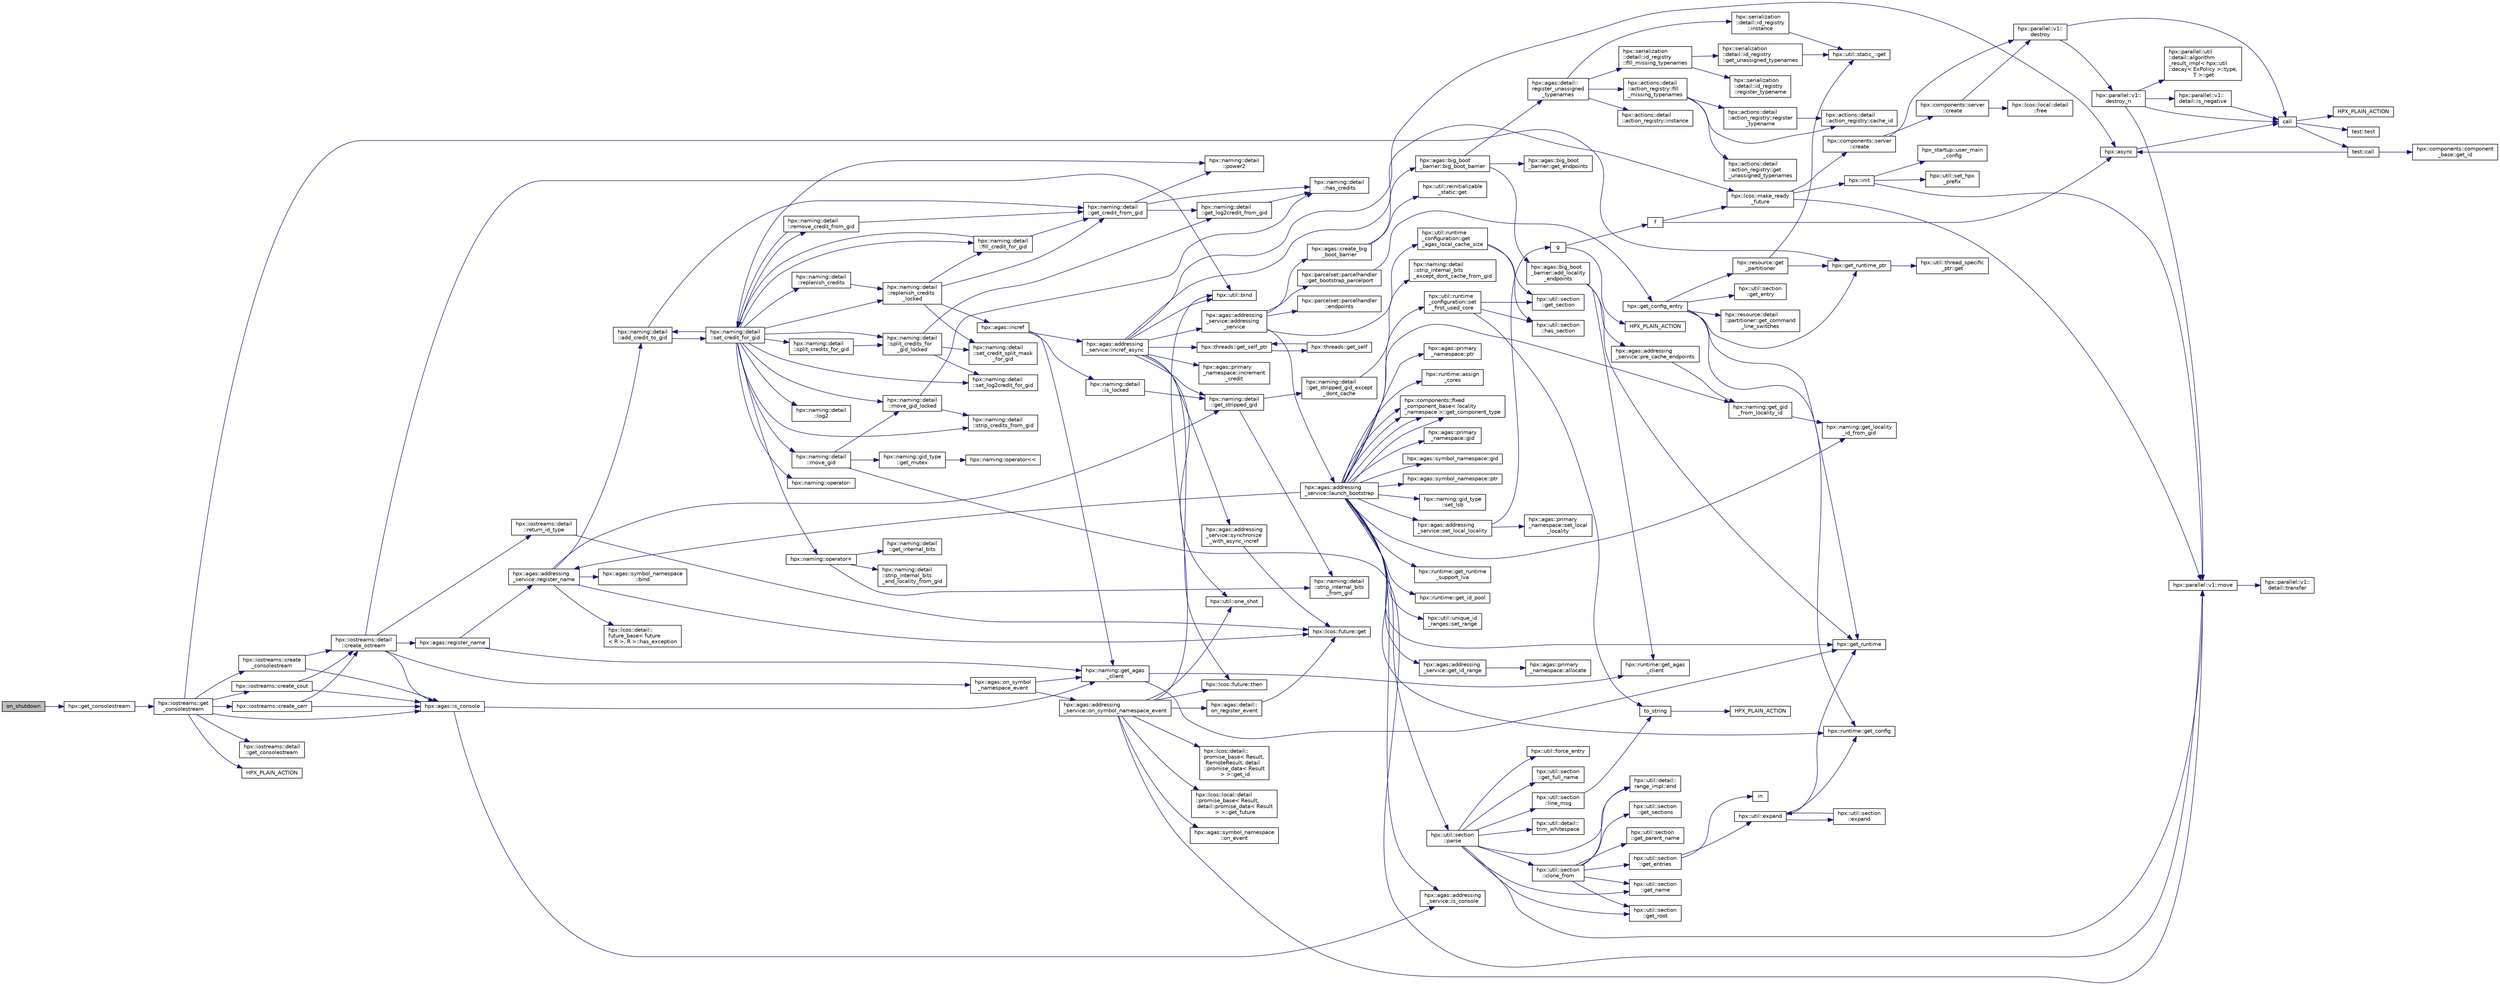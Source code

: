 digraph "on_shutdown"
{
  edge [fontname="Helvetica",fontsize="10",labelfontname="Helvetica",labelfontsize="10"];
  node [fontname="Helvetica",fontsize="10",shape=record];
  rankdir="LR";
  Node176 [label="on_shutdown",height=0.2,width=0.4,color="black", fillcolor="grey75", style="filled", fontcolor="black"];
  Node176 -> Node177 [color="midnightblue",fontsize="10",style="solid",fontname="Helvetica"];
  Node177 [label="hpx::get_consolestream",height=0.2,width=0.4,color="black", fillcolor="white", style="filled",URL="$d8/d83/namespacehpx.html#af305e0b2731f998440d87c7500187a11"];
  Node177 -> Node178 [color="midnightblue",fontsize="10",style="solid",fontname="Helvetica"];
  Node178 [label="hpx::iostreams::get\l_consolestream",height=0.2,width=0.4,color="black", fillcolor="white", style="filled",URL="$dd/d1d/namespacehpx_1_1iostreams.html#ac4a2ed792a4f5bdcb286ba83f5cd261d"];
  Node178 -> Node179 [color="midnightblue",fontsize="10",style="solid",fontname="Helvetica"];
  Node179 [label="hpx::get_runtime_ptr",height=0.2,width=0.4,color="black", fillcolor="white", style="filled",URL="$d8/d83/namespacehpx.html#af29daf2bb3e01b4d6495a1742b6cce64"];
  Node179 -> Node180 [color="midnightblue",fontsize="10",style="solid",fontname="Helvetica"];
  Node180 [label="hpx::util::thread_specific\l_ptr::get",height=0.2,width=0.4,color="black", fillcolor="white", style="filled",URL="$d4/d4c/structhpx_1_1util_1_1thread__specific__ptr.html#a3b27d8520710478aa41d1f74206bdba9"];
  Node178 -> Node181 [color="midnightblue",fontsize="10",style="solid",fontname="Helvetica"];
  Node181 [label="hpx::agas::is_console",height=0.2,width=0.4,color="black", fillcolor="white", style="filled",URL="$dc/d54/namespacehpx_1_1agas.html#ac23e2990c160d6483518a6af94bcf99c"];
  Node181 -> Node182 [color="midnightblue",fontsize="10",style="solid",fontname="Helvetica"];
  Node182 [label="hpx::naming::get_agas\l_client",height=0.2,width=0.4,color="black", fillcolor="white", style="filled",URL="$d4/dc9/namespacehpx_1_1naming.html#a0408fffd5d34b620712a801b0ae3b032"];
  Node182 -> Node183 [color="midnightblue",fontsize="10",style="solid",fontname="Helvetica"];
  Node183 [label="hpx::get_runtime",height=0.2,width=0.4,color="black", fillcolor="white", style="filled",URL="$d8/d83/namespacehpx.html#aef902cc6c7dd3b9fbadf34d1e850a070"];
  Node182 -> Node184 [color="midnightblue",fontsize="10",style="solid",fontname="Helvetica"];
  Node184 [label="hpx::runtime::get_agas\l_client",height=0.2,width=0.4,color="black", fillcolor="white", style="filled",URL="$d0/d7b/classhpx_1_1runtime.html#aeb5dddd30d6b9861669af8ad44d1a96a"];
  Node181 -> Node185 [color="midnightblue",fontsize="10",style="solid",fontname="Helvetica"];
  Node185 [label="hpx::agas::addressing\l_service::is_console",height=0.2,width=0.4,color="black", fillcolor="white", style="filled",URL="$db/d58/structhpx_1_1agas_1_1addressing__service.html#aab78f53372b45edb3de49e2030af215b",tooltip="Returns whether this addressing_service represents the console locality. "];
  Node178 -> Node186 [color="midnightblue",fontsize="10",style="solid",fontname="Helvetica"];
  Node186 [label="hpx::iostreams::detail\l::get_consolestream",height=0.2,width=0.4,color="black", fillcolor="white", style="filled",URL="$de/d26/namespacehpx_1_1iostreams_1_1detail.html#a001ac572ad8f4ac9f44d8e98afecdd0d"];
  Node178 -> Node187 [color="midnightblue",fontsize="10",style="solid",fontname="Helvetica"];
  Node187 [label="HPX_PLAIN_ACTION",height=0.2,width=0.4,color="black", fillcolor="white", style="filled",URL="$da/d60/standard__streams_8cpp.html#ae5c88ca0e97bd5d00d2e678700935db7"];
  Node178 -> Node188 [color="midnightblue",fontsize="10",style="solid",fontname="Helvetica"];
  Node188 [label="hpx::iostreams::create_cout",height=0.2,width=0.4,color="black", fillcolor="white", style="filled",URL="$dd/d1d/namespacehpx_1_1iostreams.html#a9a178fadf70f9b3c6f74274409a7bc69"];
  Node188 -> Node181 [color="midnightblue",fontsize="10",style="solid",fontname="Helvetica"];
  Node188 -> Node189 [color="midnightblue",fontsize="10",style="solid",fontname="Helvetica"];
  Node189 [label="hpx::iostreams::detail\l::create_ostream",height=0.2,width=0.4,color="black", fillcolor="white", style="filled",URL="$de/d26/namespacehpx_1_1iostreams_1_1detail.html#a2532c6c409d765cc96f0f062dd1807ea"];
  Node189 -> Node181 [color="midnightblue",fontsize="10",style="solid",fontname="Helvetica"];
  Node189 -> Node190 [color="midnightblue",fontsize="10",style="solid",fontname="Helvetica"];
  Node190 [label="hpx::agas::register_name",height=0.2,width=0.4,color="black", fillcolor="white", style="filled",URL="$dc/d54/namespacehpx_1_1agas.html#a3812793adbf5e7d8c6b468595ac0823f"];
  Node190 -> Node182 [color="midnightblue",fontsize="10",style="solid",fontname="Helvetica"];
  Node190 -> Node191 [color="midnightblue",fontsize="10",style="solid",fontname="Helvetica"];
  Node191 [label="hpx::agas::addressing\l_service::register_name",height=0.2,width=0.4,color="black", fillcolor="white", style="filled",URL="$db/d58/structhpx_1_1agas_1_1addressing__service.html#a5929d7fd681a5ed692bfbeaa503fc32d",tooltip="Register a global name with a global address (id) "];
  Node191 -> Node192 [color="midnightblue",fontsize="10",style="solid",fontname="Helvetica"];
  Node192 [label="hpx::agas::symbol_namespace\l::bind",height=0.2,width=0.4,color="black", fillcolor="white", style="filled",URL="$dd/d5e/structhpx_1_1agas_1_1symbol__namespace.html#a4c5b21f70ae191ad0169fe5ac06de532"];
  Node191 -> Node193 [color="midnightblue",fontsize="10",style="solid",fontname="Helvetica"];
  Node193 [label="hpx::naming::detail\l::get_stripped_gid",height=0.2,width=0.4,color="black", fillcolor="white", style="filled",URL="$d5/d18/namespacehpx_1_1naming_1_1detail.html#ad3a849cb7ebd5dccf9aefadccc21dd89"];
  Node193 -> Node194 [color="midnightblue",fontsize="10",style="solid",fontname="Helvetica"];
  Node194 [label="hpx::naming::detail\l::strip_internal_bits\l_from_gid",height=0.2,width=0.4,color="black", fillcolor="white", style="filled",URL="$d5/d18/namespacehpx_1_1naming_1_1detail.html#a95cca4d4bc82a9da3e804b225b03dfaf"];
  Node193 -> Node195 [color="midnightblue",fontsize="10",style="solid",fontname="Helvetica"];
  Node195 [label="hpx::naming::detail\l::get_stripped_gid_except\l_dont_cache",height=0.2,width=0.4,color="black", fillcolor="white", style="filled",URL="$d5/d18/namespacehpx_1_1naming_1_1detail.html#a1ab848588112d0f7fac377a15692c9cc"];
  Node195 -> Node196 [color="midnightblue",fontsize="10",style="solid",fontname="Helvetica"];
  Node196 [label="hpx::naming::detail\l::strip_internal_bits\l_except_dont_cache_from_gid",height=0.2,width=0.4,color="black", fillcolor="white", style="filled",URL="$d5/d18/namespacehpx_1_1naming_1_1detail.html#aabeb51a92376c6bfb9cf31bf9ff0c4cc"];
  Node191 -> Node197 [color="midnightblue",fontsize="10",style="solid",fontname="Helvetica"];
  Node197 [label="hpx::lcos::detail::\lfuture_base\< future\l\< R \>, R \>::has_exception",height=0.2,width=0.4,color="black", fillcolor="white", style="filled",URL="$d5/dd7/classhpx_1_1lcos_1_1detail_1_1future__base.html#aa95b01f70ad95706ae420ff1db2e5b99"];
  Node191 -> Node198 [color="midnightblue",fontsize="10",style="solid",fontname="Helvetica"];
  Node198 [label="hpx::lcos::future::get",height=0.2,width=0.4,color="black", fillcolor="white", style="filled",URL="$d0/d33/classhpx_1_1lcos_1_1future.html#a8c28269486d5620ac48af349f17bb41c"];
  Node191 -> Node199 [color="midnightblue",fontsize="10",style="solid",fontname="Helvetica"];
  Node199 [label="hpx::naming::detail\l::add_credit_to_gid",height=0.2,width=0.4,color="black", fillcolor="white", style="filled",URL="$d5/d18/namespacehpx_1_1naming_1_1detail.html#ab13848a91587535a393be4def980e832"];
  Node199 -> Node200 [color="midnightblue",fontsize="10",style="solid",fontname="Helvetica"];
  Node200 [label="hpx::naming::detail\l::get_credit_from_gid",height=0.2,width=0.4,color="black", fillcolor="white", style="filled",URL="$d5/d18/namespacehpx_1_1naming_1_1detail.html#ae3d27efe8c838d79e29020ed7c9fa25f"];
  Node200 -> Node201 [color="midnightblue",fontsize="10",style="solid",fontname="Helvetica"];
  Node201 [label="hpx::naming::detail\l::has_credits",height=0.2,width=0.4,color="black", fillcolor="white", style="filled",URL="$d5/d18/namespacehpx_1_1naming_1_1detail.html#afb823cf706d95f298c25af22fe39653b"];
  Node200 -> Node202 [color="midnightblue",fontsize="10",style="solid",fontname="Helvetica"];
  Node202 [label="hpx::naming::detail\l::power2",height=0.2,width=0.4,color="black", fillcolor="white", style="filled",URL="$d5/d18/namespacehpx_1_1naming_1_1detail.html#a084e318ac378f38778c0696da8cbdaac"];
  Node200 -> Node203 [color="midnightblue",fontsize="10",style="solid",fontname="Helvetica"];
  Node203 [label="hpx::naming::detail\l::get_log2credit_from_gid",height=0.2,width=0.4,color="black", fillcolor="white", style="filled",URL="$d5/d18/namespacehpx_1_1naming_1_1detail.html#a65b5a75f9576e0c15d372d20f0ed37d0"];
  Node203 -> Node201 [color="midnightblue",fontsize="10",style="solid",fontname="Helvetica"];
  Node199 -> Node204 [color="midnightblue",fontsize="10",style="solid",fontname="Helvetica"];
  Node204 [label="hpx::naming::detail\l::set_credit_for_gid",height=0.2,width=0.4,color="black", fillcolor="white", style="filled",URL="$d5/d18/namespacehpx_1_1naming_1_1detail.html#a87703193ff814a4e1c912e98e655ec51"];
  Node204 -> Node205 [color="midnightblue",fontsize="10",style="solid",fontname="Helvetica"];
  Node205 [label="hpx::naming::detail\l::log2",height=0.2,width=0.4,color="black", fillcolor="white", style="filled",URL="$d5/d18/namespacehpx_1_1naming_1_1detail.html#a10b972e46f78f4f24d7843d6f8554b5b"];
  Node204 -> Node202 [color="midnightblue",fontsize="10",style="solid",fontname="Helvetica"];
  Node204 -> Node206 [color="midnightblue",fontsize="10",style="solid",fontname="Helvetica"];
  Node206 [label="hpx::naming::detail\l::set_log2credit_for_gid",height=0.2,width=0.4,color="black", fillcolor="white", style="filled",URL="$d5/d18/namespacehpx_1_1naming_1_1detail.html#ac466e44115ff62134192cea0735b147e"];
  Node204 -> Node207 [color="midnightblue",fontsize="10",style="solid",fontname="Helvetica"];
  Node207 [label="hpx::naming::detail\l::strip_credits_from_gid",height=0.2,width=0.4,color="black", fillcolor="white", style="filled",URL="$d5/d18/namespacehpx_1_1naming_1_1detail.html#a422b12b60e5f7844b224dd68cf8cae8e"];
  Node204 -> Node199 [color="midnightblue",fontsize="10",style="solid",fontname="Helvetica"];
  Node204 -> Node208 [color="midnightblue",fontsize="10",style="solid",fontname="Helvetica"];
  Node208 [label="hpx::naming::detail\l::remove_credit_from_gid",height=0.2,width=0.4,color="black", fillcolor="white", style="filled",URL="$d5/d18/namespacehpx_1_1naming_1_1detail.html#a3ccb4b028c2c757c0fabdfe58ac07e47"];
  Node208 -> Node200 [color="midnightblue",fontsize="10",style="solid",fontname="Helvetica"];
  Node208 -> Node204 [color="midnightblue",fontsize="10",style="solid",fontname="Helvetica"];
  Node204 -> Node209 [color="midnightblue",fontsize="10",style="solid",fontname="Helvetica"];
  Node209 [label="hpx::naming::detail\l::fill_credit_for_gid",height=0.2,width=0.4,color="black", fillcolor="white", style="filled",URL="$d5/d18/namespacehpx_1_1naming_1_1detail.html#a3ec890e6a5b5c8fbd21b11dfe7e50352"];
  Node209 -> Node200 [color="midnightblue",fontsize="10",style="solid",fontname="Helvetica"];
  Node209 -> Node204 [color="midnightblue",fontsize="10",style="solid",fontname="Helvetica"];
  Node204 -> Node210 [color="midnightblue",fontsize="10",style="solid",fontname="Helvetica"];
  Node210 [label="hpx::naming::detail\l::move_gid",height=0.2,width=0.4,color="black", fillcolor="white", style="filled",URL="$d5/d18/namespacehpx_1_1naming_1_1detail.html#aade6b5eb4f9361377b0a427cd8bffdca"];
  Node210 -> Node211 [color="midnightblue",fontsize="10",style="solid",fontname="Helvetica"];
  Node211 [label="hpx::naming::gid_type\l::get_mutex",height=0.2,width=0.4,color="black", fillcolor="white", style="filled",URL="$d3/d67/structhpx_1_1naming_1_1gid__type.html#a25f1f7d247b4ec6e77e577400bbbc18f"];
  Node211 -> Node212 [color="midnightblue",fontsize="10",style="solid",fontname="Helvetica"];
  Node212 [label="hpx::naming::operator\<\<",height=0.2,width=0.4,color="black", fillcolor="white", style="filled",URL="$d4/dc9/namespacehpx_1_1naming.html#ad9103d927583be9fcc218e045ad2a6e6"];
  Node210 -> Node213 [color="midnightblue",fontsize="10",style="solid",fontname="Helvetica"];
  Node213 [label="hpx::naming::detail\l::move_gid_locked",height=0.2,width=0.4,color="black", fillcolor="white", style="filled",URL="$d5/d18/namespacehpx_1_1naming_1_1detail.html#ade50f3a7ea7970594a107017d9781f45"];
  Node213 -> Node201 [color="midnightblue",fontsize="10",style="solid",fontname="Helvetica"];
  Node213 -> Node207 [color="midnightblue",fontsize="10",style="solid",fontname="Helvetica"];
  Node210 -> Node214 [color="midnightblue",fontsize="10",style="solid",fontname="Helvetica"];
  Node214 [label="hpx::parallel::v1::move",height=0.2,width=0.4,color="black", fillcolor="white", style="filled",URL="$db/db9/namespacehpx_1_1parallel_1_1v1.html#aa7c4ede081ce786c9d1eb1adff495cfc"];
  Node214 -> Node215 [color="midnightblue",fontsize="10",style="solid",fontname="Helvetica"];
  Node215 [label="hpx::parallel::v1::\ldetail::transfer",height=0.2,width=0.4,color="black", fillcolor="white", style="filled",URL="$d2/ddd/namespacehpx_1_1parallel_1_1v1_1_1detail.html#ab1b56a05e1885ca7cc7ffa1804dd2f3c"];
  Node204 -> Node213 [color="midnightblue",fontsize="10",style="solid",fontname="Helvetica"];
  Node204 -> Node216 [color="midnightblue",fontsize="10",style="solid",fontname="Helvetica"];
  Node216 [label="hpx::naming::detail\l::replenish_credits",height=0.2,width=0.4,color="black", fillcolor="white", style="filled",URL="$d5/d18/namespacehpx_1_1naming_1_1detail.html#aab806d937bd01894af129d3d3cbb22f4"];
  Node216 -> Node217 [color="midnightblue",fontsize="10",style="solid",fontname="Helvetica"];
  Node217 [label="hpx::naming::detail\l::replenish_credits\l_locked",height=0.2,width=0.4,color="black", fillcolor="white", style="filled",URL="$d5/d18/namespacehpx_1_1naming_1_1detail.html#a011ed4fa9a2f4d4319adc54943fa03d6"];
  Node217 -> Node200 [color="midnightblue",fontsize="10",style="solid",fontname="Helvetica"];
  Node217 -> Node209 [color="midnightblue",fontsize="10",style="solid",fontname="Helvetica"];
  Node217 -> Node218 [color="midnightblue",fontsize="10",style="solid",fontname="Helvetica"];
  Node218 [label="hpx::naming::detail\l::set_credit_split_mask\l_for_gid",height=0.2,width=0.4,color="black", fillcolor="white", style="filled",URL="$d5/d18/namespacehpx_1_1naming_1_1detail.html#a514fb4fd603d267bd438c27ea2fb1e7d"];
  Node217 -> Node219 [color="midnightblue",fontsize="10",style="solid",fontname="Helvetica"];
  Node219 [label="hpx::agas::incref",height=0.2,width=0.4,color="black", fillcolor="white", style="filled",URL="$dc/d54/namespacehpx_1_1agas.html#aad81d2ea721c1a5692e243ef07bf164f"];
  Node219 -> Node220 [color="midnightblue",fontsize="10",style="solid",fontname="Helvetica"];
  Node220 [label="hpx::naming::detail\l::is_locked",height=0.2,width=0.4,color="black", fillcolor="white", style="filled",URL="$d5/d18/namespacehpx_1_1naming_1_1detail.html#a721ab5a11bd11a37b0c905ea3fe0a6d7"];
  Node220 -> Node193 [color="midnightblue",fontsize="10",style="solid",fontname="Helvetica"];
  Node219 -> Node182 [color="midnightblue",fontsize="10",style="solid",fontname="Helvetica"];
  Node219 -> Node221 [color="midnightblue",fontsize="10",style="solid",fontname="Helvetica"];
  Node221 [label="hpx::agas::addressing\l_service::incref_async",height=0.2,width=0.4,color="black", fillcolor="white", style="filled",URL="$db/d58/structhpx_1_1agas_1_1addressing__service.html#adae9df2634cf648f129f203c3678c1c1",tooltip="Increment the global reference count for the given id. "];
  Node221 -> Node193 [color="midnightblue",fontsize="10",style="solid",fontname="Helvetica"];
  Node221 -> Node222 [color="midnightblue",fontsize="10",style="solid",fontname="Helvetica"];
  Node222 [label="hpx::threads::get_self_ptr",height=0.2,width=0.4,color="black", fillcolor="white", style="filled",URL="$d7/d28/namespacehpx_1_1threads.html#a22877ae347ad884cde3a51397dad6c53"];
  Node222 -> Node223 [color="midnightblue",fontsize="10",style="solid",fontname="Helvetica"];
  Node223 [label="hpx::threads::get_self",height=0.2,width=0.4,color="black", fillcolor="white", style="filled",URL="$d7/d28/namespacehpx_1_1threads.html#a07daf4d6d29233f20d66d41ab7b5b8e8"];
  Node223 -> Node222 [color="midnightblue",fontsize="10",style="solid",fontname="Helvetica"];
  Node221 -> Node224 [color="midnightblue",fontsize="10",style="solid",fontname="Helvetica"];
  Node224 [label="hpx::agas::addressing\l_service::addressing\l_service",height=0.2,width=0.4,color="black", fillcolor="white", style="filled",URL="$db/d58/structhpx_1_1agas_1_1addressing__service.html#a4cd885b12c530009f44f7372c197d54f"];
  Node224 -> Node225 [color="midnightblue",fontsize="10",style="solid",fontname="Helvetica"];
  Node225 [label="hpx::util::runtime\l_configuration::get\l_agas_local_cache_size",height=0.2,width=0.4,color="black", fillcolor="white", style="filled",URL="$d8/d70/classhpx_1_1util_1_1runtime__configuration.html#a5fc409d10bc5e063fde7992fb2d8eefe"];
  Node225 -> Node226 [color="midnightblue",fontsize="10",style="solid",fontname="Helvetica"];
  Node226 [label="hpx::util::section\l::has_section",height=0.2,width=0.4,color="black", fillcolor="white", style="filled",URL="$dd/de4/classhpx_1_1util_1_1section.html#a2ef0091925e5c2e3fda235bff644cdb4"];
  Node225 -> Node227 [color="midnightblue",fontsize="10",style="solid",fontname="Helvetica"];
  Node227 [label="hpx::util::section\l::get_section",height=0.2,width=0.4,color="black", fillcolor="white", style="filled",URL="$dd/de4/classhpx_1_1util_1_1section.html#a3506cc01fb5453b2176f4747352c5517"];
  Node224 -> Node228 [color="midnightblue",fontsize="10",style="solid",fontname="Helvetica"];
  Node228 [label="hpx::parcelset::parcelhandler\l::get_bootstrap_parcelport",height=0.2,width=0.4,color="black", fillcolor="white", style="filled",URL="$d4/d2f/classhpx_1_1parcelset_1_1parcelhandler.html#aac412291f000080f2496f288b97b7859"];
  Node228 -> Node229 [color="midnightblue",fontsize="10",style="solid",fontname="Helvetica"];
  Node229 [label="hpx::get_config_entry",height=0.2,width=0.4,color="black", fillcolor="white", style="filled",URL="$d8/d83/namespacehpx.html#a097240e6744bc8905f708932da401835",tooltip="Retrieve the string value of a configuration entry given by key. "];
  Node229 -> Node179 [color="midnightblue",fontsize="10",style="solid",fontname="Helvetica"];
  Node229 -> Node183 [color="midnightblue",fontsize="10",style="solid",fontname="Helvetica"];
  Node229 -> Node230 [color="midnightblue",fontsize="10",style="solid",fontname="Helvetica"];
  Node230 [label="hpx::runtime::get_config",height=0.2,width=0.4,color="black", fillcolor="white", style="filled",URL="$d0/d7b/classhpx_1_1runtime.html#a0bfe0241e54b1fe1dd4ec181d944de43",tooltip="access configuration information "];
  Node229 -> Node231 [color="midnightblue",fontsize="10",style="solid",fontname="Helvetica"];
  Node231 [label="hpx::util::section\l::get_entry",height=0.2,width=0.4,color="black", fillcolor="white", style="filled",URL="$dd/de4/classhpx_1_1util_1_1section.html#a02ac2ca2a4490347405dec03df46af88"];
  Node229 -> Node232 [color="midnightblue",fontsize="10",style="solid",fontname="Helvetica"];
  Node232 [label="hpx::resource::get\l_partitioner",height=0.2,width=0.4,color="black", fillcolor="white", style="filled",URL="$dd/da5/namespacehpx_1_1resource.html#af91354c369d9a22a00581d6b6da7d0ee"];
  Node232 -> Node233 [color="midnightblue",fontsize="10",style="solid",fontname="Helvetica"];
  Node233 [label="hpx::util::static_::get",height=0.2,width=0.4,color="black", fillcolor="white", style="filled",URL="$d3/dbb/structhpx_1_1util_1_1static__.html#a2967c633948a3bf17a3b5405ef5a8318"];
  Node232 -> Node179 [color="midnightblue",fontsize="10",style="solid",fontname="Helvetica"];
  Node229 -> Node234 [color="midnightblue",fontsize="10",style="solid",fontname="Helvetica"];
  Node234 [label="hpx::resource::detail\l::partitioner::get_command\l_line_switches",height=0.2,width=0.4,color="black", fillcolor="white", style="filled",URL="$d0/dab/classhpx_1_1resource_1_1detail_1_1partitioner.html#a16fe01dd59b2c89bd556788b5713522e"];
  Node224 -> Node235 [color="midnightblue",fontsize="10",style="solid",fontname="Helvetica"];
  Node235 [label="hpx::agas::create_big\l_boot_barrier",height=0.2,width=0.4,color="black", fillcolor="white", style="filled",URL="$dc/d54/namespacehpx_1_1agas.html#a272f64deb448ea9613501a5b3458a57f"];
  Node235 -> Node236 [color="midnightblue",fontsize="10",style="solid",fontname="Helvetica"];
  Node236 [label="hpx::util::reinitializable\l_static::get",height=0.2,width=0.4,color="black", fillcolor="white", style="filled",URL="$d2/db7/structhpx_1_1util_1_1reinitializable__static.html#a2c616d22a193ed9d3b0b58d4203b3809"];
  Node235 -> Node237 [color="midnightblue",fontsize="10",style="solid",fontname="Helvetica"];
  Node237 [label="hpx::agas::big_boot\l_barrier::big_boot_barrier",height=0.2,width=0.4,color="black", fillcolor="white", style="filled",URL="$d8/db6/structhpx_1_1agas_1_1big__boot__barrier.html#ab00f39b77e1ae054dddeab796ac49a07"];
  Node237 -> Node238 [color="midnightblue",fontsize="10",style="solid",fontname="Helvetica"];
  Node238 [label="hpx::agas::detail::\lregister_unassigned\l_typenames",height=0.2,width=0.4,color="black", fillcolor="white", style="filled",URL="$dd/dd0/namespacehpx_1_1agas_1_1detail.html#a69a4d9fbe321b26f2eeeacaae98c05bb"];
  Node238 -> Node239 [color="midnightblue",fontsize="10",style="solid",fontname="Helvetica"];
  Node239 [label="hpx::serialization\l::detail::id_registry\l::instance",height=0.2,width=0.4,color="black", fillcolor="white", style="filled",URL="$dc/d9a/classhpx_1_1serialization_1_1detail_1_1id__registry.html#ab5118609f28337b2a71e7ac63399a2dc"];
  Node239 -> Node233 [color="midnightblue",fontsize="10",style="solid",fontname="Helvetica"];
  Node238 -> Node240 [color="midnightblue",fontsize="10",style="solid",fontname="Helvetica"];
  Node240 [label="hpx::serialization\l::detail::id_registry\l::fill_missing_typenames",height=0.2,width=0.4,color="black", fillcolor="white", style="filled",URL="$dc/d9a/classhpx_1_1serialization_1_1detail_1_1id__registry.html#a80cd98a900de5a5347cf51ab710ed1be"];
  Node240 -> Node241 [color="midnightblue",fontsize="10",style="solid",fontname="Helvetica"];
  Node241 [label="hpx::serialization\l::detail::id_registry\l::get_unassigned_typenames",height=0.2,width=0.4,color="black", fillcolor="white", style="filled",URL="$dc/d9a/classhpx_1_1serialization_1_1detail_1_1id__registry.html#a667f38001517e0031e3421b1f6719baf"];
  Node241 -> Node233 [color="midnightblue",fontsize="10",style="solid",fontname="Helvetica"];
  Node240 -> Node242 [color="midnightblue",fontsize="10",style="solid",fontname="Helvetica"];
  Node242 [label="hpx::serialization\l::detail::id_registry\l::register_typename",height=0.2,width=0.4,color="black", fillcolor="white", style="filled",URL="$dc/d9a/classhpx_1_1serialization_1_1detail_1_1id__registry.html#a3ecf46288bd104ca800605842a269fd6"];
  Node238 -> Node243 [color="midnightblue",fontsize="10",style="solid",fontname="Helvetica"];
  Node243 [label="hpx::actions::detail\l::action_registry::instance",height=0.2,width=0.4,color="black", fillcolor="white", style="filled",URL="$d6/d07/structhpx_1_1actions_1_1detail_1_1action__registry.html#a4d8a8074f8a91fdc5a62e8067ef6472c"];
  Node238 -> Node244 [color="midnightblue",fontsize="10",style="solid",fontname="Helvetica"];
  Node244 [label="hpx::actions::detail\l::action_registry::fill\l_missing_typenames",height=0.2,width=0.4,color="black", fillcolor="white", style="filled",URL="$d6/d07/structhpx_1_1actions_1_1detail_1_1action__registry.html#ad0b2659af6636d76d4b39d64eac81e3c"];
  Node244 -> Node245 [color="midnightblue",fontsize="10",style="solid",fontname="Helvetica"];
  Node245 [label="hpx::actions::detail\l::action_registry::get\l_unassigned_typenames",height=0.2,width=0.4,color="black", fillcolor="white", style="filled",URL="$d6/d07/structhpx_1_1actions_1_1detail_1_1action__registry.html#a5216619c74ba5ee2d7a82626fe3f42cd"];
  Node244 -> Node246 [color="midnightblue",fontsize="10",style="solid",fontname="Helvetica"];
  Node246 [label="hpx::actions::detail\l::action_registry::register\l_typename",height=0.2,width=0.4,color="black", fillcolor="white", style="filled",URL="$d6/d07/structhpx_1_1actions_1_1detail_1_1action__registry.html#a7352d14b8ad4d97a880c8ff247f0e04a"];
  Node246 -> Node247 [color="midnightblue",fontsize="10",style="solid",fontname="Helvetica"];
  Node247 [label="hpx::actions::detail\l::action_registry::cache_id",height=0.2,width=0.4,color="black", fillcolor="white", style="filled",URL="$d6/d07/structhpx_1_1actions_1_1detail_1_1action__registry.html#a241539d91aa05a0cb41e6949b4f7ffb6"];
  Node244 -> Node247 [color="midnightblue",fontsize="10",style="solid",fontname="Helvetica"];
  Node237 -> Node248 [color="midnightblue",fontsize="10",style="solid",fontname="Helvetica"];
  Node248 [label="hpx::agas::big_boot\l_barrier::add_locality\l_endpoints",height=0.2,width=0.4,color="black", fillcolor="white", style="filled",URL="$d8/db6/structhpx_1_1agas_1_1big__boot__barrier.html#aedb4d5066f5ee188b4b2e7476bde8f35"];
  Node248 -> Node183 [color="midnightblue",fontsize="10",style="solid",fontname="Helvetica"];
  Node248 -> Node184 [color="midnightblue",fontsize="10",style="solid",fontname="Helvetica"];
  Node248 -> Node249 [color="midnightblue",fontsize="10",style="solid",fontname="Helvetica"];
  Node249 [label="hpx::agas::addressing\l_service::pre_cache_endpoints",height=0.2,width=0.4,color="black", fillcolor="white", style="filled",URL="$db/d58/structhpx_1_1agas_1_1addressing__service.html#a9384e7f70c49705ea11e55718c144ee4"];
  Node249 -> Node250 [color="midnightblue",fontsize="10",style="solid",fontname="Helvetica"];
  Node250 [label="hpx::naming::get_gid\l_from_locality_id",height=0.2,width=0.4,color="black", fillcolor="white", style="filled",URL="$d4/dc9/namespacehpx_1_1naming.html#ae50a3ecdb5854b6a25a556ebc9830541"];
  Node250 -> Node251 [color="midnightblue",fontsize="10",style="solid",fontname="Helvetica"];
  Node251 [label="hpx::naming::get_locality\l_id_from_gid",height=0.2,width=0.4,color="black", fillcolor="white", style="filled",URL="$d4/dc9/namespacehpx_1_1naming.html#a7fd43037784560bd04fda9b49e33529f"];
  Node237 -> Node252 [color="midnightblue",fontsize="10",style="solid",fontname="Helvetica"];
  Node252 [label="hpx::agas::big_boot\l_barrier::get_endpoints",height=0.2,width=0.4,color="black", fillcolor="white", style="filled",URL="$d8/db6/structhpx_1_1agas_1_1big__boot__barrier.html#a019606b912a47e77062cd7de28adb428"];
  Node224 -> Node253 [color="midnightblue",fontsize="10",style="solid",fontname="Helvetica"];
  Node253 [label="hpx::parcelset::parcelhandler\l::endpoints",height=0.2,width=0.4,color="black", fillcolor="white", style="filled",URL="$d4/d2f/classhpx_1_1parcelset_1_1parcelhandler.html#a7a79973ee047c9a655e7517b89d78558",tooltip="return the endpoints associated with this parcelhandler "];
  Node224 -> Node254 [color="midnightblue",fontsize="10",style="solid",fontname="Helvetica"];
  Node254 [label="hpx::agas::addressing\l_service::launch_bootstrap",height=0.2,width=0.4,color="black", fillcolor="white", style="filled",URL="$db/d58/structhpx_1_1agas_1_1addressing__service.html#a664380be3597d3ca31677b2ae5800e76"];
  Node254 -> Node255 [color="midnightblue",fontsize="10",style="solid",fontname="Helvetica"];
  Node255 [label="hpx::agas::primary\l_namespace::ptr",height=0.2,width=0.4,color="black", fillcolor="white", style="filled",URL="$d1/d43/structhpx_1_1agas_1_1primary__namespace.html#a977601f2c79f10b3aef3db56fb3aad0d"];
  Node254 -> Node183 [color="midnightblue",fontsize="10",style="solid",fontname="Helvetica"];
  Node254 -> Node250 [color="midnightblue",fontsize="10",style="solid",fontname="Helvetica"];
  Node254 -> Node256 [color="midnightblue",fontsize="10",style="solid",fontname="Helvetica"];
  Node256 [label="hpx::agas::addressing\l_service::set_local_locality",height=0.2,width=0.4,color="black", fillcolor="white", style="filled",URL="$db/d58/structhpx_1_1agas_1_1addressing__service.html#a262a9982f31caacd5c605b643f2cc081"];
  Node256 -> Node257 [color="midnightblue",fontsize="10",style="solid",fontname="Helvetica"];
  Node257 [label="g",height=0.2,width=0.4,color="black", fillcolor="white", style="filled",URL="$da/d17/cxx11__noexcept_8cpp.html#a96f5ebe659f57f5faa7343c54f8ea39a"];
  Node257 -> Node258 [color="midnightblue",fontsize="10",style="solid",fontname="Helvetica"];
  Node258 [label="f",height=0.2,width=0.4,color="black", fillcolor="white", style="filled",URL="$d4/d13/async__unwrap__1037_8cpp.html#a02a6b0b4f77af9f69a841dc8262b0cd0"];
  Node258 -> Node259 [color="midnightblue",fontsize="10",style="solid",fontname="Helvetica"];
  Node259 [label="hpx::async",height=0.2,width=0.4,color="black", fillcolor="white", style="filled",URL="$d8/d83/namespacehpx.html#acb7d8e37b73b823956ce144f9a57eaa4"];
  Node259 -> Node260 [color="midnightblue",fontsize="10",style="solid",fontname="Helvetica"];
  Node260 [label="call",height=0.2,width=0.4,color="black", fillcolor="white", style="filled",URL="$d2/d67/promise__1620_8cpp.html#a58357f0b82bc761e1d0b9091ed563a70"];
  Node260 -> Node261 [color="midnightblue",fontsize="10",style="solid",fontname="Helvetica"];
  Node261 [label="test::test",height=0.2,width=0.4,color="black", fillcolor="white", style="filled",URL="$d8/d89/structtest.html#ab42d5ece712d716b04cb3f686f297a26"];
  Node260 -> Node262 [color="midnightblue",fontsize="10",style="solid",fontname="Helvetica"];
  Node262 [label="HPX_PLAIN_ACTION",height=0.2,width=0.4,color="black", fillcolor="white", style="filled",URL="$d2/d67/promise__1620_8cpp.html#ab96aab827a4b1fcaf66cfe0ba83fef23"];
  Node260 -> Node263 [color="midnightblue",fontsize="10",style="solid",fontname="Helvetica"];
  Node263 [label="test::call",height=0.2,width=0.4,color="black", fillcolor="white", style="filled",URL="$d8/d89/structtest.html#aeb29e7ed6518b9426ccf1344c52620ae"];
  Node263 -> Node259 [color="midnightblue",fontsize="10",style="solid",fontname="Helvetica"];
  Node263 -> Node264 [color="midnightblue",fontsize="10",style="solid",fontname="Helvetica"];
  Node264 [label="hpx::components::component\l_base::get_id",height=0.2,width=0.4,color="black", fillcolor="white", style="filled",URL="$d2/de6/classhpx_1_1components_1_1component__base.html#a4c8fd93514039bdf01c48d66d82b19cd"];
  Node258 -> Node265 [color="midnightblue",fontsize="10",style="solid",fontname="Helvetica"];
  Node265 [label="hpx::lcos::make_ready\l_future",height=0.2,width=0.4,color="black", fillcolor="white", style="filled",URL="$d2/dc9/namespacehpx_1_1lcos.html#a42997564ddfde91d475b8a2cea8f53e4"];
  Node265 -> Node266 [color="midnightblue",fontsize="10",style="solid",fontname="Helvetica"];
  Node266 [label="hpx::init",height=0.2,width=0.4,color="black", fillcolor="white", style="filled",URL="$d8/d83/namespacehpx.html#a3c694ea960b47c56b33351ba16e3d76b",tooltip="Main entry point for launching the HPX runtime system. "];
  Node266 -> Node267 [color="midnightblue",fontsize="10",style="solid",fontname="Helvetica"];
  Node267 [label="hpx::util::set_hpx\l_prefix",height=0.2,width=0.4,color="black", fillcolor="white", style="filled",URL="$df/dad/namespacehpx_1_1util.html#ae40a23c1ba0a48d9304dcf717a95793e"];
  Node266 -> Node268 [color="midnightblue",fontsize="10",style="solid",fontname="Helvetica"];
  Node268 [label="hpx_startup::user_main\l_config",height=0.2,width=0.4,color="black", fillcolor="white", style="filled",URL="$d3/dd2/namespacehpx__startup.html#aaac571d88bd3912a4225a23eb3261637"];
  Node266 -> Node214 [color="midnightblue",fontsize="10",style="solid",fontname="Helvetica"];
  Node265 -> Node269 [color="midnightblue",fontsize="10",style="solid",fontname="Helvetica"];
  Node269 [label="hpx::components::server\l::create",height=0.2,width=0.4,color="black", fillcolor="white", style="filled",URL="$d2/da2/namespacehpx_1_1components_1_1server.html#ac776c89f3d68ceb910e8cee9fa937ab4",tooltip="Create arrays of components using their default constructor. "];
  Node269 -> Node270 [color="midnightblue",fontsize="10",style="solid",fontname="Helvetica"];
  Node270 [label="hpx::components::server\l::create",height=0.2,width=0.4,color="black", fillcolor="white", style="filled",URL="$d2/da2/namespacehpx_1_1components_1_1server.html#a77d26de181c97b444565e230577981bd"];
  Node270 -> Node271 [color="midnightblue",fontsize="10",style="solid",fontname="Helvetica"];
  Node271 [label="hpx::lcos::local::detail\l::free",height=0.2,width=0.4,color="black", fillcolor="white", style="filled",URL="$d4/dcb/namespacehpx_1_1lcos_1_1local_1_1detail.html#a55a940f019734e9bb045dc123cd80e48"];
  Node270 -> Node272 [color="midnightblue",fontsize="10",style="solid",fontname="Helvetica"];
  Node272 [label="hpx::parallel::v1::\ldestroy",height=0.2,width=0.4,color="black", fillcolor="white", style="filled",URL="$db/db9/namespacehpx_1_1parallel_1_1v1.html#acf303558375048e8a7cc9a2c2e09477f"];
  Node272 -> Node260 [color="midnightblue",fontsize="10",style="solid",fontname="Helvetica"];
  Node272 -> Node273 [color="midnightblue",fontsize="10",style="solid",fontname="Helvetica"];
  Node273 [label="hpx::parallel::v1::\ldestroy_n",height=0.2,width=0.4,color="black", fillcolor="white", style="filled",URL="$db/db9/namespacehpx_1_1parallel_1_1v1.html#a71d0691132a300690163f5636bcd5bd3"];
  Node273 -> Node274 [color="midnightblue",fontsize="10",style="solid",fontname="Helvetica"];
  Node274 [label="hpx::parallel::v1::\ldetail::is_negative",height=0.2,width=0.4,color="black", fillcolor="white", style="filled",URL="$d2/ddd/namespacehpx_1_1parallel_1_1v1_1_1detail.html#adf2e40fc4b20ad0fd442ee3118a4d527"];
  Node274 -> Node260 [color="midnightblue",fontsize="10",style="solid",fontname="Helvetica"];
  Node273 -> Node275 [color="midnightblue",fontsize="10",style="solid",fontname="Helvetica"];
  Node275 [label="hpx::parallel::util\l::detail::algorithm\l_result_impl\< hpx::util\l::decay\< ExPolicy \>::type,\l T \>::get",height=0.2,width=0.4,color="black", fillcolor="white", style="filled",URL="$d2/d42/structhpx_1_1parallel_1_1util_1_1detail_1_1algorithm__result__impl.html#ab5b051e8ec74eff5e0e62fd63f5d377e"];
  Node273 -> Node214 [color="midnightblue",fontsize="10",style="solid",fontname="Helvetica"];
  Node273 -> Node260 [color="midnightblue",fontsize="10",style="solid",fontname="Helvetica"];
  Node269 -> Node272 [color="midnightblue",fontsize="10",style="solid",fontname="Helvetica"];
  Node265 -> Node214 [color="midnightblue",fontsize="10",style="solid",fontname="Helvetica"];
  Node257 -> Node276 [color="midnightblue",fontsize="10",style="solid",fontname="Helvetica"];
  Node276 [label="HPX_PLAIN_ACTION",height=0.2,width=0.4,color="black", fillcolor="white", style="filled",URL="$d4/d13/async__unwrap__1037_8cpp.html#ab5991a65409f0229f564e4935bd7b979"];
  Node256 -> Node277 [color="midnightblue",fontsize="10",style="solid",fontname="Helvetica"];
  Node277 [label="hpx::agas::primary\l_namespace::set_local\l_locality",height=0.2,width=0.4,color="black", fillcolor="white", style="filled",URL="$d1/d43/structhpx_1_1agas_1_1primary__namespace.html#aef9509edfa957ff39e62a2963e7307a9"];
  Node254 -> Node278 [color="midnightblue",fontsize="10",style="solid",fontname="Helvetica"];
  Node278 [label="hpx::runtime::assign\l_cores",height=0.2,width=0.4,color="black", fillcolor="white", style="filled",URL="$d0/d7b/classhpx_1_1runtime.html#ad18888b79a4c00c211acb866abf8c750"];
  Node254 -> Node230 [color="midnightblue",fontsize="10",style="solid",fontname="Helvetica"];
  Node254 -> Node279 [color="midnightblue",fontsize="10",style="solid",fontname="Helvetica"];
  Node279 [label="hpx::util::runtime\l_configuration::set\l_first_used_core",height=0.2,width=0.4,color="black", fillcolor="white", style="filled",URL="$d8/d70/classhpx_1_1util_1_1runtime__configuration.html#af1c585ee36a9c0503a013faaa08ad398"];
  Node279 -> Node226 [color="midnightblue",fontsize="10",style="solid",fontname="Helvetica"];
  Node279 -> Node227 [color="midnightblue",fontsize="10",style="solid",fontname="Helvetica"];
  Node279 -> Node280 [color="midnightblue",fontsize="10",style="solid",fontname="Helvetica"];
  Node280 [label="to_string",height=0.2,width=0.4,color="black", fillcolor="white", style="filled",URL="$d4/d2c/make__continuation__1615_8cpp.html#acbdae3e81403e1ffc527c18dc1cd51dd"];
  Node280 -> Node281 [color="midnightblue",fontsize="10",style="solid",fontname="Helvetica"];
  Node281 [label="HPX_PLAIN_ACTION",height=0.2,width=0.4,color="black", fillcolor="white", style="filled",URL="$d4/d2c/make__continuation__1615_8cpp.html#a8b2f8a7c58b490fcb1260f36bac46541"];
  Node254 -> Node282 [color="midnightblue",fontsize="10",style="solid",fontname="Helvetica"];
  Node282 [label="hpx::components::fixed\l_component_base\< locality\l_namespace \>::get_component_type",height=0.2,width=0.4,color="black", fillcolor="white", style="filled",URL="$df/dfd/classhpx_1_1components_1_1fixed__component__base.html#aa87dbc5aad4f2ee3f9b8f62c6981a8c2"];
  Node254 -> Node283 [color="midnightblue",fontsize="10",style="solid",fontname="Helvetica"];
  Node283 [label="hpx::agas::primary\l_namespace::gid",height=0.2,width=0.4,color="black", fillcolor="white", style="filled",URL="$d1/d43/structhpx_1_1agas_1_1primary__namespace.html#ab38b0457e706d37af52f1535877a5bfd"];
  Node254 -> Node282 [color="midnightblue",fontsize="10",style="solid",fontname="Helvetica"];
  Node254 -> Node282 [color="midnightblue",fontsize="10",style="solid",fontname="Helvetica"];
  Node254 -> Node284 [color="midnightblue",fontsize="10",style="solid",fontname="Helvetica"];
  Node284 [label="hpx::agas::symbol_namespace::gid",height=0.2,width=0.4,color="black", fillcolor="white", style="filled",URL="$dd/d5e/structhpx_1_1agas_1_1symbol__namespace.html#a4b63b0ff1b7963554cbf5b8073529d53"];
  Node254 -> Node282 [color="midnightblue",fontsize="10",style="solid",fontname="Helvetica"];
  Node254 -> Node285 [color="midnightblue",fontsize="10",style="solid",fontname="Helvetica"];
  Node285 [label="hpx::agas::symbol_namespace::ptr",height=0.2,width=0.4,color="black", fillcolor="white", style="filled",URL="$dd/d5e/structhpx_1_1agas_1_1symbol__namespace.html#a67e372d006c4c3a2a3d09640c51ccff4"];
  Node254 -> Node286 [color="midnightblue",fontsize="10",style="solid",fontname="Helvetica"];
  Node286 [label="hpx::util::section\l::parse",height=0.2,width=0.4,color="black", fillcolor="white", style="filled",URL="$dd/de4/classhpx_1_1util_1_1section.html#ace8045f12ef654c88b68a2dfb0788cbd"];
  Node286 -> Node287 [color="midnightblue",fontsize="10",style="solid",fontname="Helvetica"];
  Node287 [label="hpx::util::detail::\lrange_impl::end",height=0.2,width=0.4,color="black", fillcolor="white", style="filled",URL="$d4/d4a/namespacehpx_1_1util_1_1detail_1_1range__impl.html#afb2ea48b0902f52ee4d8b764807b4316"];
  Node286 -> Node288 [color="midnightblue",fontsize="10",style="solid",fontname="Helvetica"];
  Node288 [label="hpx::util::detail::\ltrim_whitespace",height=0.2,width=0.4,color="black", fillcolor="white", style="filled",URL="$d2/d8e/namespacehpx_1_1util_1_1detail.html#a349c290c57fa761e4e914aafa0023bef"];
  Node286 -> Node289 [color="midnightblue",fontsize="10",style="solid",fontname="Helvetica"];
  Node289 [label="hpx::util::section\l::line_msg",height=0.2,width=0.4,color="black", fillcolor="white", style="filled",URL="$dd/de4/classhpx_1_1util_1_1section.html#afcaf894b8e854536369e648038878185"];
  Node289 -> Node280 [color="midnightblue",fontsize="10",style="solid",fontname="Helvetica"];
  Node286 -> Node290 [color="midnightblue",fontsize="10",style="solid",fontname="Helvetica"];
  Node290 [label="hpx::util::force_entry",height=0.2,width=0.4,color="black", fillcolor="white", style="filled",URL="$df/dad/namespacehpx_1_1util.html#a36f05768f2fe4d204964258716634913"];
  Node286 -> Node291 [color="midnightblue",fontsize="10",style="solid",fontname="Helvetica"];
  Node291 [label="hpx::util::section\l::get_full_name",height=0.2,width=0.4,color="black", fillcolor="white", style="filled",URL="$dd/de4/classhpx_1_1util_1_1section.html#a23dfffaedaa34d9c8273410af900cbff"];
  Node286 -> Node292 [color="midnightblue",fontsize="10",style="solid",fontname="Helvetica"];
  Node292 [label="hpx::util::section\l::clone_from",height=0.2,width=0.4,color="black", fillcolor="white", style="filled",URL="$dd/de4/classhpx_1_1util_1_1section.html#ac563c9cfea4ab359e599357ab775e835"];
  Node292 -> Node293 [color="midnightblue",fontsize="10",style="solid",fontname="Helvetica"];
  Node293 [label="hpx::util::section\l::get_parent_name",height=0.2,width=0.4,color="black", fillcolor="white", style="filled",URL="$dd/de4/classhpx_1_1util_1_1section.html#ad103bdfb0f1d7b70a9d7a93948adc30b"];
  Node292 -> Node294 [color="midnightblue",fontsize="10",style="solid",fontname="Helvetica"];
  Node294 [label="hpx::util::section\l::get_name",height=0.2,width=0.4,color="black", fillcolor="white", style="filled",URL="$dd/de4/classhpx_1_1util_1_1section.html#afbd1ab5fee15d3956ef7fba8f1966e02"];
  Node292 -> Node295 [color="midnightblue",fontsize="10",style="solid",fontname="Helvetica"];
  Node295 [label="hpx::util::section\l::get_entries",height=0.2,width=0.4,color="black", fillcolor="white", style="filled",URL="$dd/de4/classhpx_1_1util_1_1section.html#a2947f576b972863e45bbcf97a14c720e"];
  Node295 -> Node296 [color="midnightblue",fontsize="10",style="solid",fontname="Helvetica"];
  Node296 [label="hpx::util::expand",height=0.2,width=0.4,color="black", fillcolor="white", style="filled",URL="$df/dad/namespacehpx_1_1util.html#ac476e97ca5c1dec44106cb68a534ea22"];
  Node296 -> Node183 [color="midnightblue",fontsize="10",style="solid",fontname="Helvetica"];
  Node296 -> Node230 [color="midnightblue",fontsize="10",style="solid",fontname="Helvetica"];
  Node296 -> Node297 [color="midnightblue",fontsize="10",style="solid",fontname="Helvetica"];
  Node297 [label="hpx::util::section\l::expand",height=0.2,width=0.4,color="black", fillcolor="white", style="filled",URL="$dd/de4/classhpx_1_1util_1_1section.html#aeee54430eca7e62d11765c45d1c58420"];
  Node297 -> Node296 [color="midnightblue",fontsize="10",style="solid",fontname="Helvetica"];
  Node295 -> Node298 [color="midnightblue",fontsize="10",style="solid",fontname="Helvetica"];
  Node298 [label="in",height=0.2,width=0.4,color="black", fillcolor="white", style="filled",URL="$d5/dd8/any__serialization_8cpp.html#a050ffb438bad49c53a9fffc8fff5bff9"];
  Node292 -> Node287 [color="midnightblue",fontsize="10",style="solid",fontname="Helvetica"];
  Node292 -> Node299 [color="midnightblue",fontsize="10",style="solid",fontname="Helvetica"];
  Node299 [label="hpx::util::section\l::get_sections",height=0.2,width=0.4,color="black", fillcolor="white", style="filled",URL="$dd/de4/classhpx_1_1util_1_1section.html#a6b2173349a087e0677d76ac09eb548f8"];
  Node292 -> Node300 [color="midnightblue",fontsize="10",style="solid",fontname="Helvetica"];
  Node300 [label="hpx::util::section\l::get_root",height=0.2,width=0.4,color="black", fillcolor="white", style="filled",URL="$dd/de4/classhpx_1_1util_1_1section.html#a099b4f01861585dea488caf08fe4069b"];
  Node286 -> Node300 [color="midnightblue",fontsize="10",style="solid",fontname="Helvetica"];
  Node286 -> Node294 [color="midnightblue",fontsize="10",style="solid",fontname="Helvetica"];
  Node286 -> Node214 [color="midnightblue",fontsize="10",style="solid",fontname="Helvetica"];
  Node254 -> Node251 [color="midnightblue",fontsize="10",style="solid",fontname="Helvetica"];
  Node254 -> Node301 [color="midnightblue",fontsize="10",style="solid",fontname="Helvetica"];
  Node301 [label="hpx::naming::gid_type\l::set_lsb",height=0.2,width=0.4,color="black", fillcolor="white", style="filled",URL="$d3/d67/structhpx_1_1naming_1_1gid__type.html#aa0e0758f7852bace6a58c84eacae4ddc"];
  Node254 -> Node302 [color="midnightblue",fontsize="10",style="solid",fontname="Helvetica"];
  Node302 [label="hpx::runtime::get_runtime\l_support_lva",height=0.2,width=0.4,color="black", fillcolor="white", style="filled",URL="$d0/d7b/classhpx_1_1runtime.html#aa284ae9894186555459b37cef96ab1f2"];
  Node254 -> Node191 [color="midnightblue",fontsize="10",style="solid",fontname="Helvetica"];
  Node254 -> Node185 [color="midnightblue",fontsize="10",style="solid",fontname="Helvetica"];
  Node254 -> Node303 [color="midnightblue",fontsize="10",style="solid",fontname="Helvetica"];
  Node303 [label="hpx::agas::addressing\l_service::get_id_range",height=0.2,width=0.4,color="black", fillcolor="white", style="filled",URL="$db/d58/structhpx_1_1agas_1_1addressing__service.html#a27b89e96c9cc33313aefa315411e07c8",tooltip="Get unique range of freely assignable global ids. "];
  Node303 -> Node304 [color="midnightblue",fontsize="10",style="solid",fontname="Helvetica"];
  Node304 [label="hpx::agas::primary\l_namespace::allocate",height=0.2,width=0.4,color="black", fillcolor="white", style="filled",URL="$d1/d43/structhpx_1_1agas_1_1primary__namespace.html#a3e30fba2b5a19bc4f8518d11bf2a351e"];
  Node254 -> Node305 [color="midnightblue",fontsize="10",style="solid",fontname="Helvetica"];
  Node305 [label="hpx::runtime::get_id_pool",height=0.2,width=0.4,color="black", fillcolor="white", style="filled",URL="$d0/d7b/classhpx_1_1runtime.html#a26efb2a9552084273060c30cb7ff6a9d"];
  Node254 -> Node306 [color="midnightblue",fontsize="10",style="solid",fontname="Helvetica"];
  Node306 [label="hpx::util::unique_id\l_ranges::set_range",height=0.2,width=0.4,color="black", fillcolor="white", style="filled",URL="$d7/d25/classhpx_1_1util_1_1unique__id__ranges.html#aaf3cf81697c9fd7df5387761d527b425"];
  Node221 -> Node259 [color="midnightblue",fontsize="10",style="solid",fontname="Helvetica"];
  Node221 -> Node265 [color="midnightblue",fontsize="10",style="solid",fontname="Helvetica"];
  Node221 -> Node307 [color="midnightblue",fontsize="10",style="solid",fontname="Helvetica"];
  Node307 [label="hpx::agas::primary\l_namespace::increment\l_credit",height=0.2,width=0.4,color="black", fillcolor="white", style="filled",URL="$d1/d43/structhpx_1_1agas_1_1primary__namespace.html#a1e0830097b72a96358980743202c3def"];
  Node221 -> Node308 [color="midnightblue",fontsize="10",style="solid",fontname="Helvetica"];
  Node308 [label="hpx::lcos::future::then",height=0.2,width=0.4,color="black", fillcolor="white", style="filled",URL="$d0/d33/classhpx_1_1lcos_1_1future.html#a17045dee172c36e208b2cbd400fa8797"];
  Node221 -> Node309 [color="midnightblue",fontsize="10",style="solid",fontname="Helvetica"];
  Node309 [label="hpx::util::bind",height=0.2,width=0.4,color="black", fillcolor="white", style="filled",URL="$df/dad/namespacehpx_1_1util.html#ad844caedf82a0173d6909d910c3e48c6"];
  Node221 -> Node310 [color="midnightblue",fontsize="10",style="solid",fontname="Helvetica"];
  Node310 [label="hpx::util::one_shot",height=0.2,width=0.4,color="black", fillcolor="white", style="filled",URL="$df/dad/namespacehpx_1_1util.html#a273e61be42a72415291e0ec0a4f28c7a"];
  Node221 -> Node311 [color="midnightblue",fontsize="10",style="solid",fontname="Helvetica"];
  Node311 [label="hpx::agas::addressing\l_service::synchronize\l_with_async_incref",height=0.2,width=0.4,color="black", fillcolor="white", style="filled",URL="$db/d58/structhpx_1_1agas_1_1addressing__service.html#ad7d4e81b976b99cfad608deb77f60880"];
  Node311 -> Node198 [color="midnightblue",fontsize="10",style="solid",fontname="Helvetica"];
  Node204 -> Node217 [color="midnightblue",fontsize="10",style="solid",fontname="Helvetica"];
  Node204 -> Node312 [color="midnightblue",fontsize="10",style="solid",fontname="Helvetica"];
  Node312 [label="hpx::naming::detail\l::split_credits_for_gid",height=0.2,width=0.4,color="black", fillcolor="white", style="filled",URL="$d5/d18/namespacehpx_1_1naming_1_1detail.html#ab2f9863a9fdf1ca9b7990f6005b912be"];
  Node312 -> Node313 [color="midnightblue",fontsize="10",style="solid",fontname="Helvetica"];
  Node313 [label="hpx::naming::detail\l::split_credits_for\l_gid_locked",height=0.2,width=0.4,color="black", fillcolor="white", style="filled",URL="$d5/d18/namespacehpx_1_1naming_1_1detail.html#a66dfb706e0b0fe738646b762b2b5403b"];
  Node313 -> Node203 [color="midnightblue",fontsize="10",style="solid",fontname="Helvetica"];
  Node313 -> Node206 [color="midnightblue",fontsize="10",style="solid",fontname="Helvetica"];
  Node313 -> Node218 [color="midnightblue",fontsize="10",style="solid",fontname="Helvetica"];
  Node204 -> Node313 [color="midnightblue",fontsize="10",style="solid",fontname="Helvetica"];
  Node204 -> Node314 [color="midnightblue",fontsize="10",style="solid",fontname="Helvetica"];
  Node314 [label="hpx::naming::operator+",height=0.2,width=0.4,color="black", fillcolor="white", style="filled",URL="$d4/dc9/namespacehpx_1_1naming.html#a6c9fa9568261a3b3fe63b13ecc15d928"];
  Node314 -> Node315 [color="midnightblue",fontsize="10",style="solid",fontname="Helvetica"];
  Node315 [label="hpx::naming::detail\l::get_internal_bits",height=0.2,width=0.4,color="black", fillcolor="white", style="filled",URL="$d5/d18/namespacehpx_1_1naming_1_1detail.html#aa8ae6c0e2110d45ea7deb7874f447860"];
  Node314 -> Node194 [color="midnightblue",fontsize="10",style="solid",fontname="Helvetica"];
  Node314 -> Node316 [color="midnightblue",fontsize="10",style="solid",fontname="Helvetica"];
  Node316 [label="hpx::naming::detail\l::strip_internal_bits\l_and_locality_from_gid",height=0.2,width=0.4,color="black", fillcolor="white", style="filled",URL="$d5/d18/namespacehpx_1_1naming_1_1detail.html#ab1bd7017282cf07702a1ab3746c6a3ec"];
  Node204 -> Node317 [color="midnightblue",fontsize="10",style="solid",fontname="Helvetica"];
  Node317 [label="hpx::naming::operator-",height=0.2,width=0.4,color="black", fillcolor="white", style="filled",URL="$d4/dc9/namespacehpx_1_1naming.html#ae025c74c340eec07415cb2d8de8e4fc6"];
  Node189 -> Node309 [color="midnightblue",fontsize="10",style="solid",fontname="Helvetica"];
  Node189 -> Node318 [color="midnightblue",fontsize="10",style="solid",fontname="Helvetica"];
  Node318 [label="hpx::iostreams::detail\l::return_id_type",height=0.2,width=0.4,color="black", fillcolor="white", style="filled",URL="$de/d26/namespacehpx_1_1iostreams_1_1detail.html#a9027016bd13291592426022abadb9aa8"];
  Node318 -> Node198 [color="midnightblue",fontsize="10",style="solid",fontname="Helvetica"];
  Node189 -> Node319 [color="midnightblue",fontsize="10",style="solid",fontname="Helvetica"];
  Node319 [label="hpx::agas::on_symbol\l_namespace_event",height=0.2,width=0.4,color="black", fillcolor="white", style="filled",URL="$dc/d54/namespacehpx_1_1agas.html#a3d33611dd6e2ec4d76c44953b466b7dc"];
  Node319 -> Node182 [color="midnightblue",fontsize="10",style="solid",fontname="Helvetica"];
  Node319 -> Node320 [color="midnightblue",fontsize="10",style="solid",fontname="Helvetica"];
  Node320 [label="hpx::agas::addressing\l_service::on_symbol_namespace_event",height=0.2,width=0.4,color="black", fillcolor="white", style="filled",URL="$db/d58/structhpx_1_1agas_1_1addressing__service.html#a88606ead360b593985197f6c07329692",tooltip="Install a listener for a given symbol namespace event. "];
  Node320 -> Node321 [color="midnightblue",fontsize="10",style="solid",fontname="Helvetica"];
  Node321 [label="hpx::lcos::local::detail\l::promise_base\< Result,\l detail::promise_data\< Result\l \> \>::get_future",height=0.2,width=0.4,color="black", fillcolor="white", style="filled",URL="$d5/da1/classhpx_1_1lcos_1_1local_1_1detail_1_1promise__base.html#a941a7057c3296a4c06ecbbb5032146a2"];
  Node320 -> Node322 [color="midnightblue",fontsize="10",style="solid",fontname="Helvetica"];
  Node322 [label="hpx::agas::symbol_namespace\l::on_event",height=0.2,width=0.4,color="black", fillcolor="white", style="filled",URL="$dd/d5e/structhpx_1_1agas_1_1symbol__namespace.html#a6b674b8ace2bc447c36435a9e83db6fd"];
  Node320 -> Node323 [color="midnightblue",fontsize="10",style="solid",fontname="Helvetica"];
  Node323 [label="hpx::lcos::detail::\lpromise_base\< Result,\l RemoteResult, detail\l::promise_data\< Result\l \> \>::get_id",height=0.2,width=0.4,color="black", fillcolor="white", style="filled",URL="$d4/def/classhpx_1_1lcos_1_1detail_1_1promise__base.html#a2517464a9b53f71a7531c5cf75323ef5"];
  Node320 -> Node308 [color="midnightblue",fontsize="10",style="solid",fontname="Helvetica"];
  Node320 -> Node309 [color="midnightblue",fontsize="10",style="solid",fontname="Helvetica"];
  Node320 -> Node310 [color="midnightblue",fontsize="10",style="solid",fontname="Helvetica"];
  Node320 -> Node324 [color="midnightblue",fontsize="10",style="solid",fontname="Helvetica"];
  Node324 [label="hpx::agas::detail::\lon_register_event",height=0.2,width=0.4,color="black", fillcolor="white", style="filled",URL="$dd/dd0/namespacehpx_1_1agas_1_1detail.html#a1739a936c5bfb2f0917f5151ddd2e5b5"];
  Node324 -> Node198 [color="midnightblue",fontsize="10",style="solid",fontname="Helvetica"];
  Node320 -> Node214 [color="midnightblue",fontsize="10",style="solid",fontname="Helvetica"];
  Node178 -> Node325 [color="midnightblue",fontsize="10",style="solid",fontname="Helvetica"];
  Node325 [label="hpx::iostreams::create_cerr",height=0.2,width=0.4,color="black", fillcolor="white", style="filled",URL="$dd/d1d/namespacehpx_1_1iostreams.html#aecf4f2ddc53a24fe917ce7cca0bda378"];
  Node325 -> Node181 [color="midnightblue",fontsize="10",style="solid",fontname="Helvetica"];
  Node325 -> Node189 [color="midnightblue",fontsize="10",style="solid",fontname="Helvetica"];
  Node178 -> Node326 [color="midnightblue",fontsize="10",style="solid",fontname="Helvetica"];
  Node326 [label="hpx::iostreams::create\l_consolestream",height=0.2,width=0.4,color="black", fillcolor="white", style="filled",URL="$dd/d1d/namespacehpx_1_1iostreams.html#ade2ebf54e04b80ddcf3c31dd0bad5ece"];
  Node326 -> Node181 [color="midnightblue",fontsize="10",style="solid",fontname="Helvetica"];
  Node326 -> Node189 [color="midnightblue",fontsize="10",style="solid",fontname="Helvetica"];
}
